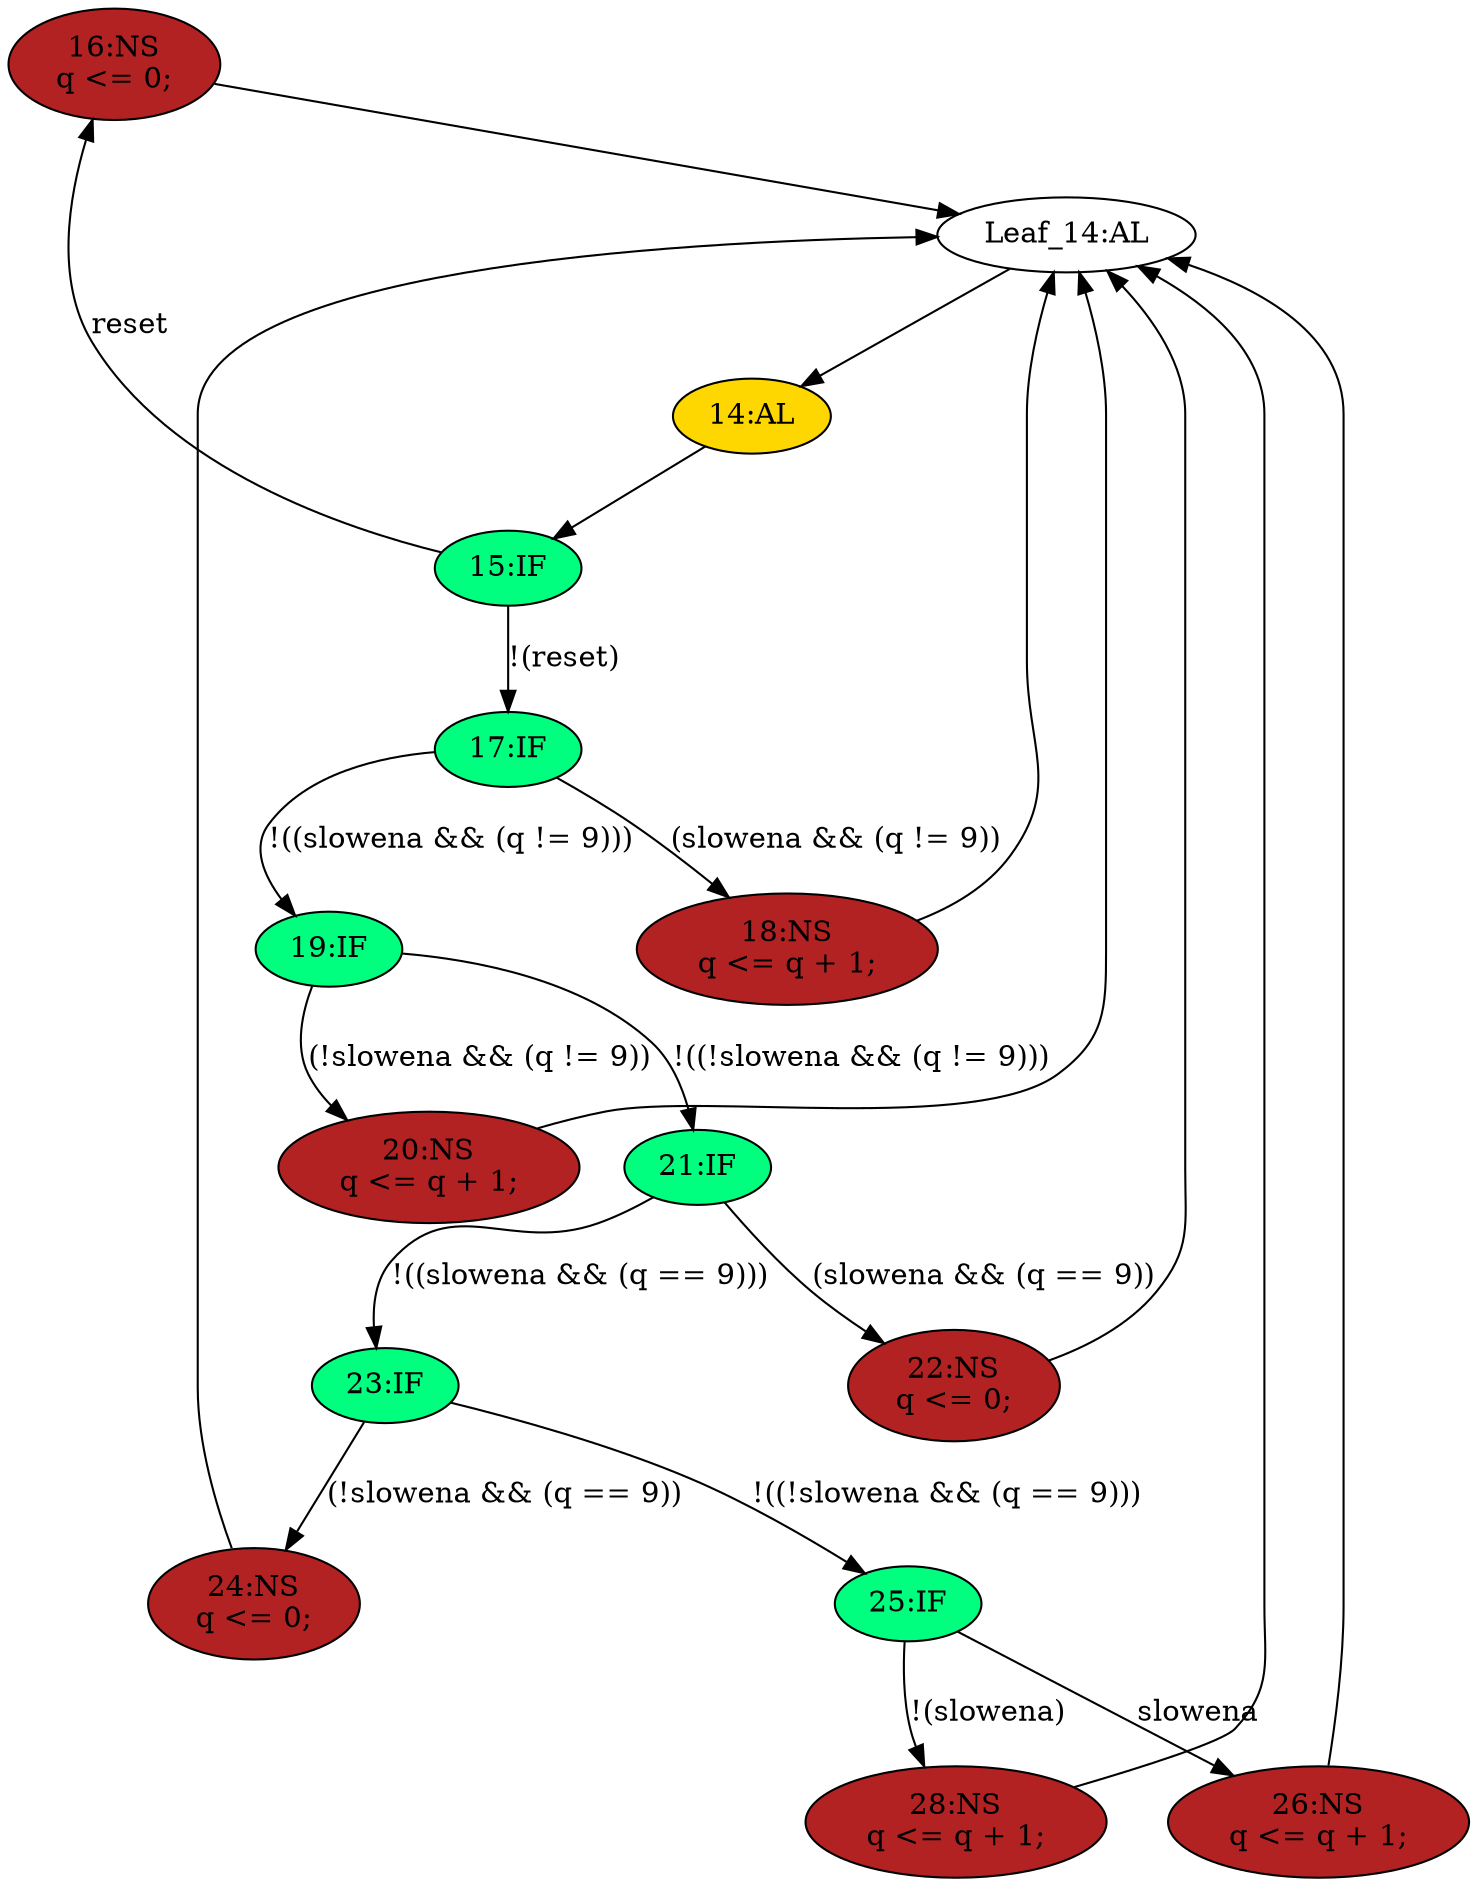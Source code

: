 strict digraph "compose( ,  )" {
	node [label="\N"];
	"16:NS"	[ast="<pyverilog.vparser.ast.NonblockingSubstitution object at 0x7f4dc2077390>",
		fillcolor=firebrick,
		label="16:NS
q <= 0;",
		statements="[<pyverilog.vparser.ast.NonblockingSubstitution object at 0x7f4dc2077390>]",
		style=filled,
		typ=NonblockingSubstitution];
	"Leaf_14:AL"	[def_var="['q']",
		label="Leaf_14:AL"];
	"16:NS" -> "Leaf_14:AL"	[cond="[]",
		lineno=None];
	"28:NS"	[ast="<pyverilog.vparser.ast.NonblockingSubstitution object at 0x7f4dc1cd8890>",
		fillcolor=firebrick,
		label="28:NS
q <= q + 1;",
		statements="[<pyverilog.vparser.ast.NonblockingSubstitution object at 0x7f4dc1cd8890>]",
		style=filled,
		typ=NonblockingSubstitution];
	"28:NS" -> "Leaf_14:AL"	[cond="[]",
		lineno=None];
	"19:IF"	[ast="<pyverilog.vparser.ast.IfStatement object at 0x7f4dc207dd10>",
		fillcolor=springgreen,
		label="19:IF",
		statements="[]",
		style=filled,
		typ=IfStatement];
	"20:NS"	[ast="<pyverilog.vparser.ast.NonblockingSubstitution object at 0x7f4dc2066650>",
		fillcolor=firebrick,
		label="20:NS
q <= q + 1;",
		statements="[<pyverilog.vparser.ast.NonblockingSubstitution object at 0x7f4dc2066650>]",
		style=filled,
		typ=NonblockingSubstitution];
	"19:IF" -> "20:NS"	[cond="['slowena', 'q']",
		label="(!slowena && (q != 9))",
		lineno=19];
	"21:IF"	[ast="<pyverilog.vparser.ast.IfStatement object at 0x7f4dc2066550>",
		fillcolor=springgreen,
		label="21:IF",
		statements="[]",
		style=filled,
		typ=IfStatement];
	"19:IF" -> "21:IF"	[cond="['slowena', 'q']",
		label="!((!slowena && (q != 9)))",
		lineno=19];
	"14:AL"	[ast="<pyverilog.vparser.ast.Always object at 0x7f4dc20f5390>",
		clk_sens=True,
		fillcolor=gold,
		label="14:AL",
		sens="['clk']",
		statements="[]",
		style=filled,
		typ=Always,
		use_var="['reset', 'q', 'slowena']"];
	"15:IF"	[ast="<pyverilog.vparser.ast.IfStatement object at 0x7f4dc2077090>",
		fillcolor=springgreen,
		label="15:IF",
		statements="[]",
		style=filled,
		typ=IfStatement];
	"14:AL" -> "15:IF"	[cond="[]",
		lineno=None];
	"25:IF"	[ast="<pyverilog.vparser.ast.IfStatement object at 0x7f4dc1cd8c10>",
		fillcolor=springgreen,
		label="25:IF",
		statements="[]",
		style=filled,
		typ=IfStatement];
	"25:IF" -> "28:NS"	[cond="['slowena']",
		label="!(slowena)",
		lineno=25];
	"26:NS"	[ast="<pyverilog.vparser.ast.NonblockingSubstitution object at 0x7f4dc1cd8dd0>",
		fillcolor=firebrick,
		label="26:NS
q <= q + 1;",
		statements="[<pyverilog.vparser.ast.NonblockingSubstitution object at 0x7f4dc1cd8dd0>]",
		style=filled,
		typ=NonblockingSubstitution];
	"25:IF" -> "26:NS"	[cond="['slowena']",
		label=slowena,
		lineno=25];
	"20:NS" -> "Leaf_14:AL"	[cond="[]",
		lineno=None];
	"26:NS" -> "Leaf_14:AL"	[cond="[]",
		lineno=None];
	"24:NS"	[ast="<pyverilog.vparser.ast.NonblockingSubstitution object at 0x7f4dc2086510>",
		fillcolor=firebrick,
		label="24:NS
q <= 0;",
		statements="[<pyverilog.vparser.ast.NonblockingSubstitution object at 0x7f4dc2086510>]",
		style=filled,
		typ=NonblockingSubstitution];
	"24:NS" -> "Leaf_14:AL"	[cond="[]",
		lineno=None];
	"23:IF"	[ast="<pyverilog.vparser.ast.IfStatement object at 0x7f4dc2086150>",
		fillcolor=springgreen,
		label="23:IF",
		statements="[]",
		style=filled,
		typ=IfStatement];
	"23:IF" -> "25:IF"	[cond="['slowena', 'q']",
		label="!((!slowena && (q == 9)))",
		lineno=23];
	"23:IF" -> "24:NS"	[cond="['slowena', 'q']",
		label="(!slowena && (q == 9))",
		lineno=23];
	"17:IF"	[ast="<pyverilog.vparser.ast.IfStatement object at 0x7f4dc1dcee90>",
		fillcolor=springgreen,
		label="17:IF",
		statements="[]",
		style=filled,
		typ=IfStatement];
	"17:IF" -> "19:IF"	[cond="['slowena', 'q']",
		label="!((slowena && (q != 9)))",
		lineno=17];
	"18:NS"	[ast="<pyverilog.vparser.ast.NonblockingSubstitution object at 0x7f4dc1dce290>",
		fillcolor=firebrick,
		label="18:NS
q <= q + 1;",
		statements="[<pyverilog.vparser.ast.NonblockingSubstitution object at 0x7f4dc1dce290>]",
		style=filled,
		typ=NonblockingSubstitution];
	"17:IF" -> "18:NS"	[cond="['slowena', 'q']",
		label="(slowena && (q != 9))",
		lineno=17];
	"18:NS" -> "Leaf_14:AL"	[cond="[]",
		lineno=None];
	"21:IF" -> "23:IF"	[cond="['slowena', 'q']",
		label="!((slowena && (q == 9)))",
		lineno=21];
	"22:NS"	[ast="<pyverilog.vparser.ast.NonblockingSubstitution object at 0x7f4dc2481610>",
		fillcolor=firebrick,
		label="22:NS
q <= 0;",
		statements="[<pyverilog.vparser.ast.NonblockingSubstitution object at 0x7f4dc2481610>]",
		style=filled,
		typ=NonblockingSubstitution];
	"21:IF" -> "22:NS"	[cond="['slowena', 'q']",
		label="(slowena && (q == 9))",
		lineno=21];
	"15:IF" -> "16:NS"	[cond="['reset']",
		label=reset,
		lineno=15];
	"15:IF" -> "17:IF"	[cond="['reset']",
		label="!(reset)",
		lineno=15];
	"22:NS" -> "Leaf_14:AL"	[cond="[]",
		lineno=None];
	"Leaf_14:AL" -> "14:AL";
}
